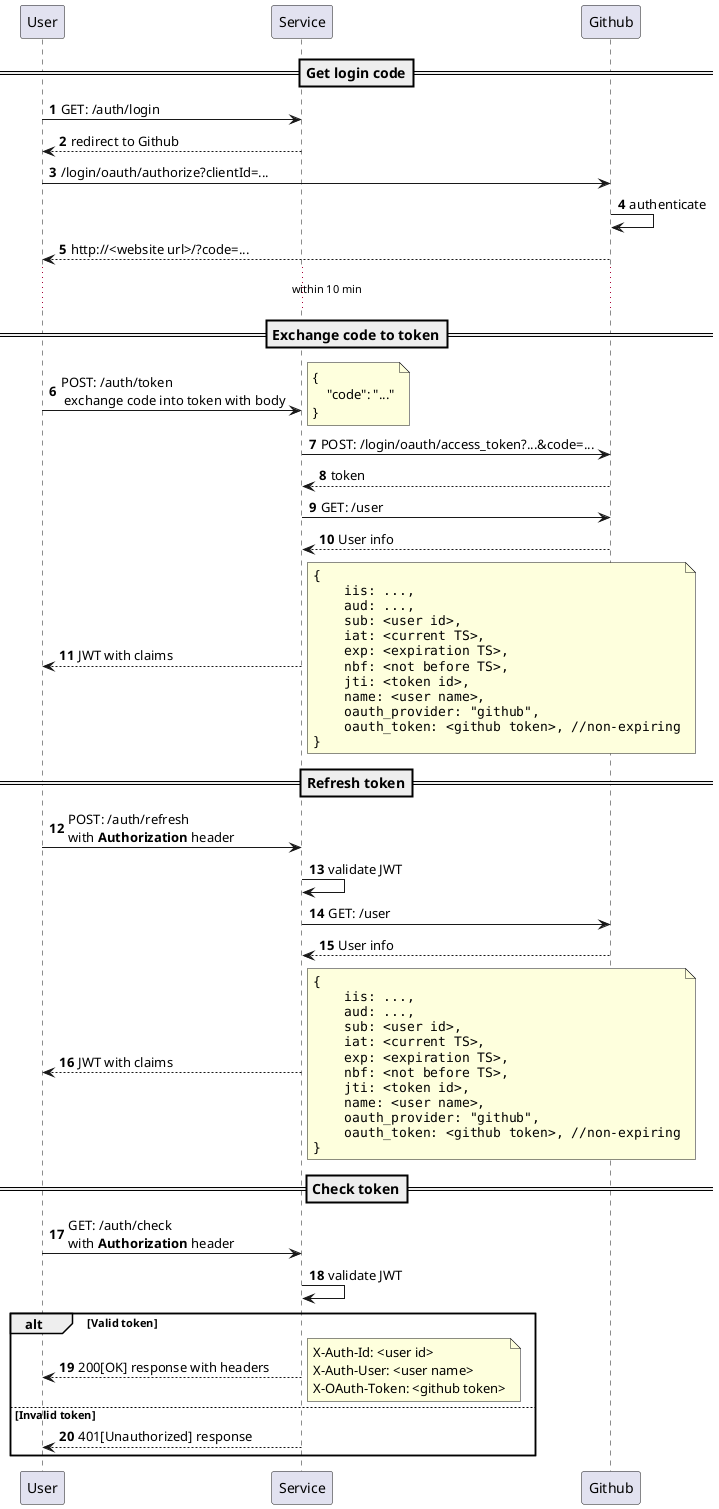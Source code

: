 @startuml

autonumber

===== Get login code ==
User -> Service: GET: /auth/login
Service --> User: redirect to Github
User -> Github: /login/oauth/authorize?clientId=...
Github -> Github: authenticate
Github --> User: http://<website url>/?code=...
... within 10 min ...
===== Exchange code to token ==
User -> Service: POST: /auth/token\n exchange code into token with body
note right
{
    "code": "..."
}
end note
Service -> Github: POST: /login/oauth/access_token?...&code=...
Github --> Service: token
Service -> Github: GET: /user
Github --> Service: User info
Service --> User: JWT with claims
note right
<code>
{
    iis: ...,
    aud: ...,
    sub: <user id>,
    iat: <current TS>,
    exp: <expiration TS>,
    nbf: <not before TS>,
    jti: <token id>,
    name: <user name>,
    oauth_provider: "github",
    oauth_token: <github token>, //non-expiring
}
</code>
end note

===== Refresh token ==
User -> Service: POST: /auth/refresh\nwith <b>Authorization</b> header
Service -> Service: validate JWT
Service -> Github: GET: /user
Github --> Service: User info
Service --> User: JWT with claims
note right
<code>
{
    iis: ...,
    aud: ...,
    sub: <user id>,
    iat: <current TS>,
    exp: <expiration TS>,
    nbf: <not before TS>,
    jti: <token id>,
    name: <user name>,
    oauth_provider: "github",
    oauth_token: <github token>, //non-expiring
}
</code>
end note

===== Check token ==
User -> Service: GET: /auth/check\nwith <b>Authorization</b> header
Service -> Service: validate JWT
alt Valid token
    Service --> User: 200[OK] response with headers
    note right
        X-Auth-Id: <user id>
        X-Auth-User: <user name>
        X-OAuth-Token: <github token>
    end note
else Invalid token
    Service --> User: 401[Unauthorized] response
end

@enduml